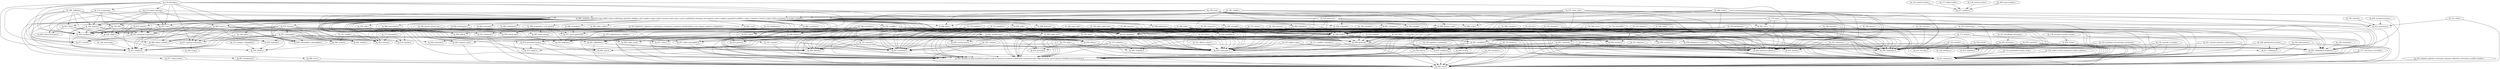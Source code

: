 digraph G { 
"fg_028: rlshell.h" -> "fg_018: rlstdc.h"; 
"fg_030: shmbchar.h,shmbutil.h" -> "fg_004: stdc.h"; 
"fg_031: gmo.h,gettextP.h" -> "fg_025: loadinfo.h"; 
"fg_032: bashhist.h,input.h,bashline.h,glob.h,redir.h,common.h,strmatch.h,findcmd.h,command.h,sig.h,flags.h,execute_cmd.h,getopt.h,hashlib.h,error.h,externs.h" -> "fg_004: stdc.h"; 
"fg_033: xmalloc.h" -> "fg_004: stdc.h"; 
"fg_033: xmalloc.h" -> "fg_001: bashansi.h"; 
"fg_034: strtol.c" -> "fg_022: typemax.h"; 
"fg_034: strtol.c" -> "fg_004: stdc.h"; 
"fg_034: strtol.c" -> "fg_001: bashansi.h"; 
"fg_034: strtol.c" -> "fg_005: chartypes.h"; 
"fg_035: fmtulong.c" -> "fg_002: bashintl.h,gettext.h"; 
"fg_035: fmtulong.c" -> "fg_022: typemax.h"; 
"fg_035: fmtulong.c" -> "fg_004: stdc.h"; 
"fg_035: fmtulong.c" -> "fg_001: bashansi.h"; 
"fg_035: fmtulong.c" -> "fg_005: chartypes.h"; 
"fg_036: general.h" -> "fg_004: stdc.h"; 
"fg_036: general.h" -> "fg_033: xmalloc.h"; 
"fg_036: general.h" -> "fg_003: bashtypes.h"; 
"fg_036: general.h" -> "fg_005: chartypes.h"; 
"fg_037: alias.h,pcomplete.h" -> "fg_032: bashhist.h,input.h,bashline.h,glob.h,redir.h,common.h,strmatch.h,findcmd.h,command.h,sig.h,flags.h,execute_cmd.h,getopt.h,hashlib.h,error.h,externs.h"; 
"fg_037: alias.h,pcomplete.h" -> "fg_004: stdc.h"; 
"fg_039: assoc.h" -> "fg_032: bashhist.h,input.h,bashline.h,glob.h,redir.h,common.h,strmatch.h,findcmd.h,command.h,sig.h,flags.h,execute_cmd.h,getopt.h,hashlib.h,error.h,externs.h"; 
"fg_039: assoc.h" -> "fg_004: stdc.h"; 
"fg_040: array.h" -> "fg_004: stdc.h"; 
"fg_041: variables.h" -> "fg_040: array.h"; 
"fg_041: variables.h" -> "fg_032: bashhist.h,input.h,bashline.h,glob.h,redir.h,common.h,strmatch.h,findcmd.h,command.h,sig.h,flags.h,execute_cmd.h,getopt.h,hashlib.h,error.h,externs.h"; 
"fg_041: variables.h" -> "fg_011: conftypes.h"; 
"fg_041: variables.h" -> "fg_004: stdc.h"; 
"fg_041: variables.h" -> "fg_039: assoc.h"; 
"fg_043: dispose_cmd.h" -> "fg_004: stdc.h"; 
"fg_046: make_cmd.h" -> "fg_004: stdc.h"; 
"fg_047: subst.h" -> "fg_004: stdc.h"; 
"fg_048: shell.h" -> "fg_040: array.h"; 
"fg_048: shell.h" -> "fg_046: make_cmd.h"; 
"fg_048: shell.h" -> "fg_009: quit.h"; 
"fg_048: shell.h" -> "fg_036: general.h"; 
"fg_048: shell.h" -> "fg_043: dispose_cmd.h"; 
"fg_048: shell.h" -> "fg_008: maxpath.h"; 
"fg_048: shell.h" -> "fg_032: bashhist.h,input.h,bashline.h,glob.h,redir.h,common.h,strmatch.h,findcmd.h,command.h,sig.h,flags.h,execute_cmd.h,getopt.h,hashlib.h,error.h,externs.h"; 
"fg_048: shell.h" -> "fg_047: subst.h"; 
"fg_048: shell.h" -> "fg_044: unwind_prot.h"; 
"fg_048: shell.h" -> "fg_041: variables.h"; 
"fg_048: shell.h" -> "fg_045: arrayfunc.h"; 
"fg_048: shell.h" -> "fg_010: syntax.h"; 
"fg_048: shell.h" -> "fg_042: ocache.h"; 
"fg_048: shell.h" -> "fg_038: bashjmp.h,posixjmp.h"; 
"fg_049: builtins.h" -> "fg_032: bashhist.h,input.h,bashline.h,glob.h,redir.h,common.h,strmatch.h,findcmd.h,command.h,sig.h,flags.h,execute_cmd.h,getopt.h,hashlib.h,error.h,externs.h"; 
"fg_049: builtins.h" -> "fg_036: general.h"; 
"fg_049: builtins.h" -> "fg_037: alias.h,pcomplete.h"; 
"fg_050: hashlib.c" -> "fg_032: bashhist.h,input.h,bashline.h,glob.h,redir.h,common.h,strmatch.h,findcmd.h,command.h,sig.h,flags.h,execute_cmd.h,getopt.h,hashlib.h,error.h,externs.h"; 
"fg_050: hashlib.c" -> "fg_048: shell.h"; 
"fg_050: hashlib.c" -> "fg_001: bashansi.h"; 
"fg_051: hashcmd.h" -> "fg_032: bashhist.h,input.h,bashline.h,glob.h,redir.h,common.h,strmatch.h,findcmd.h,command.h,sig.h,flags.h,execute_cmd.h,getopt.h,hashlib.h,error.h,externs.h"; 
"fg_051: hashcmd.h" -> "fg_004: stdc.h"; 
"fg_052: itos.c" -> "fg_048: shell.h"; 
"fg_052: itos.c" -> "fg_001: bashansi.h"; 
"fg_053: posixjmp.h,rlprivate.h" -> "fg_018: rlstdc.h"; 
"fg_053: posixjmp.h,rlprivate.h" -> "fg_017: rlconf.h"; 
"fg_054: rldefs.h" -> "fg_018: rlstdc.h"; 
"fg_054: rldefs.h" -> "fg_017: rlconf.h"; 
"fg_055: rlmbutil.h" -> "fg_018: rlstdc.h"; 
"fg_057: tparam.c,termcap.c" -> "fg_056: ltcap.h"; 
"fg_059: alloca.c" -> "fg_003: bashtypes.h"; 
"fg_060: xfree.c,xmalloc.c" -> "fg_021: xmalloc.h"; 
"fg_061: mkbuiltins.c" -> "fg_006: filecntl.h"; 
"fg_061: mkbuiltins.c" -> "fg_004: stdc.h"; 
"fg_061: mkbuiltins.c" -> "fg_001: bashansi.h"; 
"fg_061: mkbuiltins.c" -> "fg_007: posixstat.h"; 
"fg_066: variables.c,getcwd.c,sig.c,shell.c,trap.c,evalstring.c,general.c,display.c,util.c,nojobs.c,input.c,bind.c,execute_cmd.c,misc.c,error.c,mailcheck.c,funmap.c,nls.c,parens.c,jobs.c,signals.c,posixdir.h,readline.c,undo.c,common.c,search.c,y.tab.c,subst.c,terminal.c,vi_mode.c,complete.c" -> "fg_072: history.c"; 
"fg_066: variables.c,getcwd.c,sig.c,shell.c,trap.c,evalstring.c,general.c,display.c,util.c,nojobs.c,input.c,bind.c,execute_cmd.c,misc.c,error.c,mailcheck.c,funmap.c,nls.c,parens.c,jobs.c,signals.c,posixdir.h,readline.c,undo.c,common.c,search.c,y.tab.c,subst.c,terminal.c,vi_mode.c,complete.c" -> "fg_061: mkbuiltins.c"; 
"fg_066: variables.c,getcwd.c,sig.c,shell.c,trap.c,evalstring.c,general.c,display.c,util.c,nojobs.c,input.c,bind.c,execute_cmd.c,misc.c,error.c,mailcheck.c,funmap.c,nls.c,parens.c,jobs.c,signals.c,posixdir.h,readline.c,undo.c,common.c,search.c,y.tab.c,subst.c,terminal.c,vi_mode.c,complete.c" -> "fg_099: pathcanon.c"; 
"fg_066: variables.c,getcwd.c,sig.c,shell.c,trap.c,evalstring.c,general.c,display.c,util.c,nojobs.c,input.c,bind.c,execute_cmd.c,misc.c,error.c,mailcheck.c,funmap.c,nls.c,parens.c,jobs.c,signals.c,posixdir.h,readline.c,undo.c,common.c,search.c,y.tab.c,subst.c,terminal.c,vi_mode.c,complete.c" -> "fg_077: shtty.h,shtty.c"; 
"fg_066: variables.c,getcwd.c,sig.c,shell.c,trap.c,evalstring.c,general.c,display.c,util.c,nojobs.c,input.c,bind.c,execute_cmd.c,misc.c,error.c,mailcheck.c,funmap.c,nls.c,parens.c,jobs.c,signals.c,posixdir.h,readline.c,undo.c,common.c,search.c,y.tab.c,subst.c,terminal.c,vi_mode.c,complete.c" -> "fg_091: casemod.c"; 
"fg_066: variables.c,getcwd.c,sig.c,shell.c,trap.c,evalstring.c,general.c,display.c,util.c,nojobs.c,input.c,bind.c,execute_cmd.c,misc.c,error.c,mailcheck.c,funmap.c,nls.c,parens.c,jobs.c,signals.c,posixdir.h,readline.c,undo.c,common.c,search.c,y.tab.c,subst.c,terminal.c,vi_mode.c,complete.c" -> "fg_012: memalloc.h"; 
"fg_066: variables.c,getcwd.c,sig.c,shell.c,trap.c,evalstring.c,general.c,display.c,util.c,nojobs.c,input.c,bind.c,execute_cmd.c,misc.c,error.c,mailcheck.c,funmap.c,nls.c,parens.c,jobs.c,signals.c,posixdir.h,readline.c,undo.c,common.c,search.c,y.tab.c,subst.c,terminal.c,vi_mode.c,complete.c" -> "fg_009: quit.h"; 
"fg_066: variables.c,getcwd.c,sig.c,shell.c,trap.c,evalstring.c,general.c,display.c,util.c,nojobs.c,input.c,bind.c,execute_cmd.c,misc.c,error.c,mailcheck.c,funmap.c,nls.c,parens.c,jobs.c,signals.c,posixdir.h,readline.c,undo.c,common.c,search.c,y.tab.c,subst.c,terminal.c,vi_mode.c,complete.c" -> "fg_036: general.h"; 
"fg_066: variables.c,getcwd.c,sig.c,shell.c,trap.c,evalstring.c,general.c,display.c,util.c,nojobs.c,input.c,bind.c,execute_cmd.c,misc.c,error.c,mailcheck.c,funmap.c,nls.c,parens.c,jobs.c,signals.c,posixdir.h,readline.c,undo.c,common.c,search.c,y.tab.c,subst.c,terminal.c,vi_mode.c,complete.c" -> "fg_101: netconn.c"; 
"fg_066: variables.c,getcwd.c,sig.c,shell.c,trap.c,evalstring.c,general.c,display.c,util.c,nojobs.c,input.c,bind.c,execute_cmd.c,misc.c,error.c,mailcheck.c,funmap.c,nls.c,parens.c,jobs.c,signals.c,posixdir.h,readline.c,undo.c,common.c,search.c,y.tab.c,subst.c,terminal.c,vi_mode.c,complete.c" -> "fg_070: rltty.c"; 
"fg_066: variables.c,getcwd.c,sig.c,shell.c,trap.c,evalstring.c,general.c,display.c,util.c,nojobs.c,input.c,bind.c,execute_cmd.c,misc.c,error.c,mailcheck.c,funmap.c,nls.c,parens.c,jobs.c,signals.c,posixdir.h,readline.c,undo.c,common.c,search.c,y.tab.c,subst.c,terminal.c,vi_mode.c,complete.c" -> "fg_033: xmalloc.h"; 
"fg_066: variables.c,getcwd.c,sig.c,shell.c,trap.c,evalstring.c,general.c,display.c,util.c,nojobs.c,input.c,bind.c,execute_cmd.c,misc.c,error.c,mailcheck.c,funmap.c,nls.c,parens.c,jobs.c,signals.c,posixdir.h,readline.c,undo.c,common.c,search.c,y.tab.c,subst.c,terminal.c,vi_mode.c,complete.c" -> "fg_007: posixstat.h"; 
"fg_066: variables.c,getcwd.c,sig.c,shell.c,trap.c,evalstring.c,general.c,display.c,util.c,nojobs.c,input.c,bind.c,execute_cmd.c,misc.c,error.c,mailcheck.c,funmap.c,nls.c,parens.c,jobs.c,signals.c,posixdir.h,readline.c,undo.c,common.c,search.c,y.tab.c,subst.c,terminal.c,vi_mode.c,complete.c" -> "fg_051: hashcmd.h"; 
"fg_066: variables.c,getcwd.c,sig.c,shell.c,trap.c,evalstring.c,general.c,display.c,util.c,nojobs.c,input.c,bind.c,execute_cmd.c,misc.c,error.c,mailcheck.c,funmap.c,nls.c,parens.c,jobs.c,signals.c,posixdir.h,readline.c,undo.c,common.c,search.c,y.tab.c,subst.c,terminal.c,vi_mode.c,complete.c" -> "fg_059: alloca.c"; 
"fg_066: variables.c,getcwd.c,sig.c,shell.c,trap.c,evalstring.c,general.c,display.c,util.c,nojobs.c,input.c,bind.c,execute_cmd.c,misc.c,error.c,mailcheck.c,funmap.c,nls.c,parens.c,jobs.c,signals.c,posixdir.h,readline.c,undo.c,common.c,search.c,y.tab.c,subst.c,terminal.c,vi_mode.c,complete.c" -> "fg_106: shell.c"; 
"fg_066: variables.c,getcwd.c,sig.c,shell.c,trap.c,evalstring.c,general.c,display.c,util.c,nojobs.c,input.c,bind.c,execute_cmd.c,misc.c,error.c,mailcheck.c,funmap.c,nls.c,parens.c,jobs.c,signals.c,posixdir.h,readline.c,undo.c,common.c,search.c,y.tab.c,subst.c,terminal.c,vi_mode.c,complete.c" -> "fg_057: tparam.c,termcap.c"; 
"fg_066: variables.c,getcwd.c,sig.c,shell.c,trap.c,evalstring.c,general.c,display.c,util.c,nojobs.c,input.c,bind.c,execute_cmd.c,misc.c,error.c,mailcheck.c,funmap.c,nls.c,parens.c,jobs.c,signals.c,posixdir.h,readline.c,undo.c,common.c,search.c,y.tab.c,subst.c,terminal.c,vi_mode.c,complete.c" -> "fg_094: dispose_cmd.c"; 
"fg_066: variables.c,getcwd.c,sig.c,shell.c,trap.c,evalstring.c,general.c,display.c,util.c,nojobs.c,input.c,bind.c,execute_cmd.c,misc.c,error.c,mailcheck.c,funmap.c,nls.c,parens.c,jobs.c,signals.c,posixdir.h,readline.c,undo.c,common.c,search.c,y.tab.c,subst.c,terminal.c,vi_mode.c,complete.c" -> "fg_032: bashhist.h,input.h,bashline.h,glob.h,redir.h,common.h,strmatch.h,findcmd.h,command.h,sig.h,flags.h,execute_cmd.h,getopt.h,hashlib.h,error.h,externs.h"; 
"fg_066: variables.c,getcwd.c,sig.c,shell.c,trap.c,evalstring.c,general.c,display.c,util.c,nojobs.c,input.c,bind.c,execute_cmd.c,misc.c,error.c,mailcheck.c,funmap.c,nls.c,parens.c,jobs.c,signals.c,posixdir.h,readline.c,undo.c,common.c,search.c,y.tab.c,subst.c,terminal.c,vi_mode.c,complete.c" -> "fg_092: stringlib.c"; 
"fg_066: variables.c,getcwd.c,sig.c,shell.c,trap.c,evalstring.c,general.c,display.c,util.c,nojobs.c,input.c,bind.c,execute_cmd.c,misc.c,error.c,mailcheck.c,funmap.c,nls.c,parens.c,jobs.c,signals.c,posixdir.h,readline.c,undo.c,common.c,search.c,y.tab.c,subst.c,terminal.c,vi_mode.c,complete.c" -> "fg_021: xmalloc.h"; 
"fg_066: variables.c,getcwd.c,sig.c,shell.c,trap.c,evalstring.c,general.c,display.c,util.c,nojobs.c,input.c,bind.c,execute_cmd.c,misc.c,error.c,mailcheck.c,funmap.c,nls.c,parens.c,jobs.c,signals.c,posixdir.h,readline.c,undo.c,common.c,search.c,y.tab.c,subst.c,terminal.c,vi_mode.c,complete.c" -> "fg_006: filecntl.h"; 
"fg_066: variables.c,getcwd.c,sig.c,shell.c,trap.c,evalstring.c,general.c,display.c,util.c,nojobs.c,input.c,bind.c,execute_cmd.c,misc.c,error.c,mailcheck.c,funmap.c,nls.c,parens.c,jobs.c,signals.c,posixdir.h,readline.c,undo.c,common.c,search.c,y.tab.c,subst.c,terminal.c,vi_mode.c,complete.c" -> "fg_069: posixselect.h"; 
"fg_066: variables.c,getcwd.c,sig.c,shell.c,trap.c,evalstring.c,general.c,display.c,util.c,nojobs.c,input.c,bind.c,execute_cmd.c,misc.c,error.c,mailcheck.c,funmap.c,nls.c,parens.c,jobs.c,signals.c,posixdir.h,readline.c,undo.c,common.c,search.c,y.tab.c,subst.c,terminal.c,vi_mode.c,complete.c" -> "fg_029: posixstat.h"; 
"fg_066: variables.c,getcwd.c,sig.c,shell.c,trap.c,evalstring.c,general.c,display.c,util.c,nojobs.c,input.c,bind.c,execute_cmd.c,misc.c,error.c,mailcheck.c,funmap.c,nls.c,parens.c,jobs.c,signals.c,posixdir.h,readline.c,undo.c,common.c,search.c,y.tab.c,subst.c,terminal.c,vi_mode.c,complete.c" -> "fg_055: rlmbutil.h"; 
"fg_066: variables.c,getcwd.c,sig.c,shell.c,trap.c,evalstring.c,general.c,display.c,util.c,nojobs.c,input.c,bind.c,execute_cmd.c,misc.c,error.c,mailcheck.c,funmap.c,nls.c,parens.c,jobs.c,signals.c,posixdir.h,readline.c,undo.c,common.c,search.c,y.tab.c,subst.c,terminal.c,vi_mode.c,complete.c" -> "fg_097: bashgetopt.h"; 
"fg_066: variables.c,getcwd.c,sig.c,shell.c,trap.c,evalstring.c,general.c,display.c,util.c,nojobs.c,input.c,bind.c,execute_cmd.c,misc.c,error.c,mailcheck.c,funmap.c,nls.c,parens.c,jobs.c,signals.c,posixdir.h,readline.c,undo.c,common.c,search.c,y.tab.c,subst.c,terminal.c,vi_mode.c,complete.c" -> "fg_016: readline.h"; 
"fg_066: variables.c,getcwd.c,sig.c,shell.c,trap.c,evalstring.c,general.c,display.c,util.c,nojobs.c,input.c,bind.c,execute_cmd.c,misc.c,error.c,mailcheck.c,funmap.c,nls.c,parens.c,jobs.c,signals.c,posixdir.h,readline.c,undo.c,common.c,search.c,y.tab.c,subst.c,terminal.c,vi_mode.c,complete.c" -> "fg_048: shell.h"; 
"fg_066: variables.c,getcwd.c,sig.c,shell.c,trap.c,evalstring.c,general.c,display.c,util.c,nojobs.c,input.c,bind.c,execute_cmd.c,misc.c,error.c,mailcheck.c,funmap.c,nls.c,parens.c,jobs.c,signals.c,posixdir.h,readline.c,undo.c,common.c,search.c,y.tab.c,subst.c,terminal.c,vi_mode.c,complete.c" -> "fg_080: test.h"; 
"fg_066: variables.c,getcwd.c,sig.c,shell.c,trap.c,evalstring.c,general.c,display.c,util.c,nojobs.c,input.c,bind.c,execute_cmd.c,misc.c,error.c,mailcheck.c,funmap.c,nls.c,parens.c,jobs.c,signals.c,posixdir.h,readline.c,undo.c,common.c,search.c,y.tab.c,subst.c,terminal.c,vi_mode.c,complete.c" -> "fg_064: termcap.h"; 
"fg_066: variables.c,getcwd.c,sig.c,shell.c,trap.c,evalstring.c,general.c,display.c,util.c,nojobs.c,input.c,bind.c,execute_cmd.c,misc.c,error.c,mailcheck.c,funmap.c,nls.c,parens.c,jobs.c,signals.c,posixdir.h,readline.c,undo.c,common.c,search.c,y.tab.c,subst.c,terminal.c,vi_mode.c,complete.c" -> "fg_102: evalfile.c"; 
"fg_066: variables.c,getcwd.c,sig.c,shell.c,trap.c,evalstring.c,general.c,display.c,util.c,nojobs.c,input.c,bind.c,execute_cmd.c,misc.c,error.c,mailcheck.c,funmap.c,nls.c,parens.c,jobs.c,signals.c,posixdir.h,readline.c,undo.c,common.c,search.c,y.tab.c,subst.c,terminal.c,vi_mode.c,complete.c" -> "fg_075: trap.h"; 
"fg_066: variables.c,getcwd.c,sig.c,shell.c,trap.c,evalstring.c,general.c,display.c,util.c,nojobs.c,input.c,bind.c,execute_cmd.c,misc.c,error.c,mailcheck.c,funmap.c,nls.c,parens.c,jobs.c,signals.c,posixdir.h,readline.c,undo.c,common.c,search.c,y.tab.c,subst.c,terminal.c,vi_mode.c,complete.c" -> "fg_093: pathphys.c"; 
"fg_066: variables.c,getcwd.c,sig.c,shell.c,trap.c,evalstring.c,general.c,display.c,util.c,nojobs.c,input.c,bind.c,execute_cmd.c,misc.c,error.c,mailcheck.c,funmap.c,nls.c,parens.c,jobs.c,signals.c,posixdir.h,readline.c,undo.c,common.c,search.c,y.tab.c,subst.c,terminal.c,vi_mode.c,complete.c" -> "fg_023: parser.h"; 
"fg_066: variables.c,getcwd.c,sig.c,shell.c,trap.c,evalstring.c,general.c,display.c,util.c,nojobs.c,input.c,bind.c,execute_cmd.c,misc.c,error.c,mailcheck.c,funmap.c,nls.c,parens.c,jobs.c,signals.c,posixdir.h,readline.c,undo.c,common.c,search.c,y.tab.c,subst.c,terminal.c,vi_mode.c,complete.c" -> "fg_100: makepath.c"; 
"fg_066: variables.c,getcwd.c,sig.c,shell.c,trap.c,evalstring.c,general.c,display.c,util.c,nojobs.c,input.c,bind.c,execute_cmd.c,misc.c,error.c,mailcheck.c,funmap.c,nls.c,parens.c,jobs.c,signals.c,posixdir.h,readline.c,undo.c,common.c,search.c,y.tab.c,subst.c,terminal.c,vi_mode.c,complete.c" -> "fg_086: mailcheck.h"; 
"fg_066: variables.c,getcwd.c,sig.c,shell.c,trap.c,evalstring.c,general.c,display.c,util.c,nojobs.c,input.c,bind.c,execute_cmd.c,misc.c,error.c,mailcheck.c,funmap.c,nls.c,parens.c,jobs.c,signals.c,posixdir.h,readline.c,undo.c,common.c,search.c,y.tab.c,subst.c,terminal.c,vi_mode.c,complete.c" -> "fg_008: maxpath.h"; 
"fg_066: variables.c,getcwd.c,sig.c,shell.c,trap.c,evalstring.c,general.c,display.c,util.c,nojobs.c,input.c,bind.c,execute_cmd.c,misc.c,error.c,mailcheck.c,funmap.c,nls.c,parens.c,jobs.c,signals.c,posixdir.h,readline.c,undo.c,common.c,search.c,y.tab.c,subst.c,terminal.c,vi_mode.c,complete.c" -> "fg_047: subst.h"; 
"fg_066: variables.c,getcwd.c,sig.c,shell.c,trap.c,evalstring.c,general.c,display.c,util.c,nojobs.c,input.c,bind.c,execute_cmd.c,misc.c,error.c,mailcheck.c,funmap.c,nls.c,parens.c,jobs.c,signals.c,posixdir.h,readline.c,undo.c,common.c,search.c,y.tab.c,subst.c,terminal.c,vi_mode.c,complete.c" -> "fg_030: shmbchar.h,shmbutil.h"; 
"fg_066: variables.c,getcwd.c,sig.c,shell.c,trap.c,evalstring.c,general.c,display.c,util.c,nojobs.c,input.c,bind.c,execute_cmd.c,misc.c,error.c,mailcheck.c,funmap.c,nls.c,parens.c,jobs.c,signals.c,posixdir.h,readline.c,undo.c,common.c,search.c,y.tab.c,subst.c,terminal.c,vi_mode.c,complete.c" -> "fg_083: unwind_prot.c"; 
"fg_066: variables.c,getcwd.c,sig.c,shell.c,trap.c,evalstring.c,general.c,display.c,util.c,nojobs.c,input.c,bind.c,execute_cmd.c,misc.c,error.c,mailcheck.c,funmap.c,nls.c,parens.c,jobs.c,signals.c,posixdir.h,readline.c,undo.c,common.c,search.c,y.tab.c,subst.c,terminal.c,vi_mode.c,complete.c" -> "fg_014: siglist.h"; 
"fg_066: variables.c,getcwd.c,sig.c,shell.c,trap.c,evalstring.c,general.c,display.c,util.c,nojobs.c,input.c,bind.c,execute_cmd.c,misc.c,error.c,mailcheck.c,funmap.c,nls.c,parens.c,jobs.c,signals.c,posixdir.h,readline.c,undo.c,common.c,search.c,y.tab.c,subst.c,terminal.c,vi_mode.c,complete.c" -> "fg_017: rlconf.h"; 
"fg_066: variables.c,getcwd.c,sig.c,shell.c,trap.c,evalstring.c,general.c,display.c,util.c,nojobs.c,input.c,bind.c,execute_cmd.c,misc.c,error.c,mailcheck.c,funmap.c,nls.c,parens.c,jobs.c,signals.c,posixdir.h,readline.c,undo.c,common.c,search.c,y.tab.c,subst.c,terminal.c,vi_mode.c,complete.c" -> "fg_013: posixtime.h"; 
"fg_066: variables.c,getcwd.c,sig.c,shell.c,trap.c,evalstring.c,general.c,display.c,util.c,nojobs.c,input.c,bind.c,execute_cmd.c,misc.c,error.c,mailcheck.c,funmap.c,nls.c,parens.c,jobs.c,signals.c,posixdir.h,readline.c,undo.c,common.c,search.c,y.tab.c,subst.c,terminal.c,vi_mode.c,complete.c" -> "fg_049: builtins.h"; 
"fg_066: variables.c,getcwd.c,sig.c,shell.c,trap.c,evalstring.c,general.c,display.c,util.c,nojobs.c,input.c,bind.c,execute_cmd.c,misc.c,error.c,mailcheck.c,funmap.c,nls.c,parens.c,jobs.c,signals.c,posixdir.h,readline.c,undo.c,common.c,search.c,y.tab.c,subst.c,terminal.c,vi_mode.c,complete.c" -> "fg_082: tilde.c,tilde.h"; 
"fg_066: variables.c,getcwd.c,sig.c,shell.c,trap.c,evalstring.c,general.c,display.c,util.c,nojobs.c,input.c,bind.c,execute_cmd.c,misc.c,error.c,mailcheck.c,funmap.c,nls.c,parens.c,jobs.c,signals.c,posixdir.h,readline.c,undo.c,common.c,search.c,y.tab.c,subst.c,terminal.c,vi_mode.c,complete.c" -> "fg_078: tilde.c"; 
"fg_066: variables.c,getcwd.c,sig.c,shell.c,trap.c,evalstring.c,general.c,display.c,util.c,nojobs.c,input.c,bind.c,execute_cmd.c,misc.c,error.c,mailcheck.c,funmap.c,nls.c,parens.c,jobs.c,signals.c,posixdir.h,readline.c,undo.c,common.c,search.c,y.tab.c,subst.c,terminal.c,vi_mode.c,complete.c" -> "fg_050: hashlib.c"; 
"fg_066: variables.c,getcwd.c,sig.c,shell.c,trap.c,evalstring.c,general.c,display.c,util.c,nojobs.c,input.c,bind.c,execute_cmd.c,misc.c,error.c,mailcheck.c,funmap.c,nls.c,parens.c,jobs.c,signals.c,posixdir.h,readline.c,undo.c,common.c,search.c,y.tab.c,subst.c,terminal.c,vi_mode.c,complete.c" -> "fg_054: rldefs.h"; 
"fg_066: variables.c,getcwd.c,sig.c,shell.c,trap.c,evalstring.c,general.c,display.c,util.c,nojobs.c,input.c,bind.c,execute_cmd.c,misc.c,error.c,mailcheck.c,funmap.c,nls.c,parens.c,jobs.c,signals.c,posixdir.h,readline.c,undo.c,common.c,search.c,y.tab.c,subst.c,terminal.c,vi_mode.c,complete.c" -> "fg_028: rlshell.h"; 
"fg_066: variables.c,getcwd.c,sig.c,shell.c,trap.c,evalstring.c,general.c,display.c,util.c,nojobs.c,input.c,bind.c,execute_cmd.c,misc.c,error.c,mailcheck.c,funmap.c,nls.c,parens.c,jobs.c,signals.c,posixdir.h,readline.c,undo.c,common.c,search.c,y.tab.c,subst.c,terminal.c,vi_mode.c,complete.c" -> "fg_024: posixdir.h"; 
"fg_066: variables.c,getcwd.c,sig.c,shell.c,trap.c,evalstring.c,general.c,display.c,util.c,nojobs.c,input.c,bind.c,execute_cmd.c,misc.c,error.c,mailcheck.c,funmap.c,nls.c,parens.c,jobs.c,signals.c,posixdir.h,readline.c,undo.c,common.c,search.c,y.tab.c,subst.c,terminal.c,vi_mode.c,complete.c" -> "fg_043: dispose_cmd.h"; 
"fg_066: variables.c,getcwd.c,sig.c,shell.c,trap.c,evalstring.c,general.c,display.c,util.c,nojobs.c,input.c,bind.c,execute_cmd.c,misc.c,error.c,mailcheck.c,funmap.c,nls.c,parens.c,jobs.c,signals.c,posixdir.h,readline.c,undo.c,common.c,search.c,y.tab.c,subst.c,terminal.c,vi_mode.c,complete.c" -> "fg_065: tcap.h"; 
"fg_066: variables.c,getcwd.c,sig.c,shell.c,trap.c,evalstring.c,general.c,display.c,util.c,nojobs.c,input.c,bind.c,execute_cmd.c,misc.c,error.c,mailcheck.c,funmap.c,nls.c,parens.c,jobs.c,signals.c,posixdir.h,readline.c,undo.c,common.c,search.c,y.tab.c,subst.c,terminal.c,vi_mode.c,complete.c" -> "fg_052: itos.c"; 
"fg_066: variables.c,getcwd.c,sig.c,shell.c,trap.c,evalstring.c,general.c,display.c,util.c,nojobs.c,input.c,bind.c,execute_cmd.c,misc.c,error.c,mailcheck.c,funmap.c,nls.c,parens.c,jobs.c,signals.c,posixdir.h,readline.c,undo.c,common.c,search.c,y.tab.c,subst.c,terminal.c,vi_mode.c,complete.c" -> "fg_005: chartypes.h"; 
"fg_066: variables.c,getcwd.c,sig.c,shell.c,trap.c,evalstring.c,general.c,display.c,util.c,nojobs.c,input.c,bind.c,execute_cmd.c,misc.c,error.c,mailcheck.c,funmap.c,nls.c,parens.c,jobs.c,signals.c,posixdir.h,readline.c,undo.c,common.c,search.c,y.tab.c,subst.c,terminal.c,vi_mode.c,complete.c" -> "fg_074: posixwait.h,jobs.h"; 
"fg_066: variables.c,getcwd.c,sig.c,shell.c,trap.c,evalstring.c,general.c,display.c,util.c,nojobs.c,input.c,bind.c,execute_cmd.c,misc.c,error.c,mailcheck.c,funmap.c,nls.c,parens.c,jobs.c,signals.c,posixdir.h,readline.c,undo.c,common.c,search.c,y.tab.c,subst.c,terminal.c,vi_mode.c,complete.c" -> "fg_088: localealias.c"; 
"fg_066: variables.c,getcwd.c,sig.c,shell.c,trap.c,evalstring.c,general.c,display.c,util.c,nojobs.c,input.c,bind.c,execute_cmd.c,misc.c,error.c,mailcheck.c,funmap.c,nls.c,parens.c,jobs.c,signals.c,posixdir.h,readline.c,undo.c,common.c,search.c,y.tab.c,subst.c,terminal.c,vi_mode.c,complete.c" -> "fg_041: variables.h"; 
"fg_066: variables.c,getcwd.c,sig.c,shell.c,trap.c,evalstring.c,general.c,display.c,util.c,nojobs.c,input.c,bind.c,execute_cmd.c,misc.c,error.c,mailcheck.c,funmap.c,nls.c,parens.c,jobs.c,signals.c,posixdir.h,readline.c,undo.c,common.c,search.c,y.tab.c,subst.c,terminal.c,vi_mode.c,complete.c" -> "fg_105: isearch.c"; 
"fg_066: variables.c,getcwd.c,sig.c,shell.c,trap.c,evalstring.c,general.c,display.c,util.c,nojobs.c,input.c,bind.c,execute_cmd.c,misc.c,error.c,mailcheck.c,funmap.c,nls.c,parens.c,jobs.c,signals.c,posixdir.h,readline.c,undo.c,common.c,search.c,y.tab.c,subst.c,terminal.c,vi_mode.c,complete.c" -> "fg_037: alias.h,pcomplete.h"; 
"fg_066: variables.c,getcwd.c,sig.c,shell.c,trap.c,evalstring.c,general.c,display.c,util.c,nojobs.c,input.c,bind.c,execute_cmd.c,misc.c,error.c,mailcheck.c,funmap.c,nls.c,parens.c,jobs.c,signals.c,posixdir.h,readline.c,undo.c,common.c,search.c,y.tab.c,subst.c,terminal.c,vi_mode.c,complete.c" -> "fg_090: loadmsgcat.c"; 
"fg_066: variables.c,getcwd.c,sig.c,shell.c,trap.c,evalstring.c,general.c,display.c,util.c,nojobs.c,input.c,bind.c,execute_cmd.c,misc.c,error.c,mailcheck.c,funmap.c,nls.c,parens.c,jobs.c,signals.c,posixdir.h,readline.c,undo.c,common.c,search.c,y.tab.c,subst.c,terminal.c,vi_mode.c,complete.c" -> "fg_022: typemax.h"; 
"fg_066: variables.c,getcwd.c,sig.c,shell.c,trap.c,evalstring.c,general.c,display.c,util.c,nojobs.c,input.c,bind.c,execute_cmd.c,misc.c,error.c,mailcheck.c,funmap.c,nls.c,parens.c,jobs.c,signals.c,posixdir.h,readline.c,undo.c,common.c,search.c,y.tab.c,subst.c,terminal.c,vi_mode.c,complete.c" -> "fg_001: bashansi.h"; 
"fg_066: variables.c,getcwd.c,sig.c,shell.c,trap.c,evalstring.c,general.c,display.c,util.c,nojobs.c,input.c,bind.c,execute_cmd.c,misc.c,error.c,mailcheck.c,funmap.c,nls.c,parens.c,jobs.c,signals.c,posixdir.h,readline.c,undo.c,common.c,search.c,y.tab.c,subst.c,terminal.c,vi_mode.c,complete.c" -> "fg_003: bashtypes.h"; 
"fg_066: variables.c,getcwd.c,sig.c,shell.c,trap.c,evalstring.c,general.c,display.c,util.c,nojobs.c,input.c,bind.c,execute_cmd.c,misc.c,error.c,mailcheck.c,funmap.c,nls.c,parens.c,jobs.c,signals.c,posixdir.h,readline.c,undo.c,common.c,search.c,y.tab.c,subst.c,terminal.c,vi_mode.c,complete.c" -> "fg_085: make_cmd.c"; 
"fg_066: variables.c,getcwd.c,sig.c,shell.c,trap.c,evalstring.c,general.c,display.c,util.c,nojobs.c,input.c,bind.c,execute_cmd.c,misc.c,error.c,mailcheck.c,funmap.c,nls.c,parens.c,jobs.c,signals.c,posixdir.h,readline.c,undo.c,common.c,search.c,y.tab.c,subst.c,terminal.c,vi_mode.c,complete.c" -> "fg_104: kill.c"; 
"fg_066: variables.c,getcwd.c,sig.c,shell.c,trap.c,evalstring.c,general.c,display.c,util.c,nojobs.c,input.c,bind.c,execute_cmd.c,misc.c,error.c,mailcheck.c,funmap.c,nls.c,parens.c,jobs.c,signals.c,posixdir.h,readline.c,undo.c,common.c,search.c,y.tab.c,subst.c,terminal.c,vi_mode.c,complete.c" -> "fg_081: stringvec.c"; 
"fg_066: variables.c,getcwd.c,sig.c,shell.c,trap.c,evalstring.c,general.c,display.c,util.c,nojobs.c,input.c,bind.c,execute_cmd.c,misc.c,error.c,mailcheck.c,funmap.c,nls.c,parens.c,jobs.c,signals.c,posixdir.h,readline.c,undo.c,common.c,search.c,y.tab.c,subst.c,terminal.c,vi_mode.c,complete.c" -> "fg_063: rltty.h,rlwinsize.h"; 
"fg_066: variables.c,getcwd.c,sig.c,shell.c,trap.c,evalstring.c,general.c,display.c,util.c,nojobs.c,input.c,bind.c,execute_cmd.c,misc.c,error.c,mailcheck.c,funmap.c,nls.c,parens.c,jobs.c,signals.c,posixdir.h,readline.c,undo.c,common.c,search.c,y.tab.c,subst.c,terminal.c,vi_mode.c,complete.c" -> "fg_046: make_cmd.h"; 
"fg_066: variables.c,getcwd.c,sig.c,shell.c,trap.c,evalstring.c,general.c,display.c,util.c,nojobs.c,input.c,bind.c,execute_cmd.c,misc.c,error.c,mailcheck.c,funmap.c,nls.c,parens.c,jobs.c,signals.c,posixdir.h,readline.c,undo.c,common.c,search.c,y.tab.c,subst.c,terminal.c,vi_mode.c,complete.c" -> "fg_098: findcmd.c"; 
"fg_066: variables.c,getcwd.c,sig.c,shell.c,trap.c,evalstring.c,general.c,display.c,util.c,nojobs.c,input.c,bind.c,execute_cmd.c,misc.c,error.c,mailcheck.c,funmap.c,nls.c,parens.c,jobs.c,signals.c,posixdir.h,readline.c,undo.c,common.c,search.c,y.tab.c,subst.c,terminal.c,vi_mode.c,complete.c" -> "fg_073: mbutil.c"; 
"fg_066: variables.c,getcwd.c,sig.c,shell.c,trap.c,evalstring.c,general.c,display.c,util.c,nojobs.c,input.c,bind.c,execute_cmd.c,misc.c,error.c,mailcheck.c,funmap.c,nls.c,parens.c,jobs.c,signals.c,posixdir.h,readline.c,undo.c,common.c,search.c,y.tab.c,subst.c,terminal.c,vi_mode.c,complete.c" -> "fg_095: man2html.c"; 
"fg_066: variables.c,getcwd.c,sig.c,shell.c,trap.c,evalstring.c,general.c,display.c,util.c,nojobs.c,input.c,bind.c,execute_cmd.c,misc.c,error.c,mailcheck.c,funmap.c,nls.c,parens.c,jobs.c,signals.c,posixdir.h,readline.c,undo.c,common.c,search.c,y.tab.c,subst.c,terminal.c,vi_mode.c,complete.c" -> "fg_096: flags.c"; 
"fg_066: variables.c,getcwd.c,sig.c,shell.c,trap.c,evalstring.c,general.c,display.c,util.c,nojobs.c,input.c,bind.c,execute_cmd.c,misc.c,error.c,mailcheck.c,funmap.c,nls.c,parens.c,jobs.c,signals.c,posixdir.h,readline.c,undo.c,common.c,search.c,y.tab.c,subst.c,terminal.c,vi_mode.c,complete.c" -> "fg_068: macro.c"; 
"fg_066: variables.c,getcwd.c,sig.c,shell.c,trap.c,evalstring.c,general.c,display.c,util.c,nojobs.c,input.c,bind.c,execute_cmd.c,misc.c,error.c,mailcheck.c,funmap.c,nls.c,parens.c,jobs.c,signals.c,posixdir.h,readline.c,undo.c,common.c,search.c,y.tab.c,subst.c,terminal.c,vi_mode.c,complete.c" -> "fg_053: posixjmp.h,rlprivate.h"; 
"fg_066: variables.c,getcwd.c,sig.c,shell.c,trap.c,evalstring.c,general.c,display.c,util.c,nojobs.c,input.c,bind.c,execute_cmd.c,misc.c,error.c,mailcheck.c,funmap.c,nls.c,parens.c,jobs.c,signals.c,posixdir.h,readline.c,undo.c,common.c,search.c,y.tab.c,subst.c,terminal.c,vi_mode.c,complete.c" -> "fg_089: dcigettext.c,eval_plural.h"; 
"fg_066: variables.c,getcwd.c,sig.c,shell.c,trap.c,evalstring.c,general.c,display.c,util.c,nojobs.c,input.c,bind.c,execute_cmd.c,misc.c,error.c,mailcheck.c,funmap.c,nls.c,parens.c,jobs.c,signals.c,posixdir.h,readline.c,undo.c,common.c,search.c,y.tab.c,subst.c,terminal.c,vi_mode.c,complete.c" -> "fg_103: winsize.c"; 
"fg_066: variables.c,getcwd.c,sig.c,shell.c,trap.c,evalstring.c,general.c,display.c,util.c,nojobs.c,input.c,bind.c,execute_cmd.c,misc.c,error.c,mailcheck.c,funmap.c,nls.c,parens.c,jobs.c,signals.c,posixdir.h,readline.c,undo.c,common.c,search.c,y.tab.c,subst.c,terminal.c,vi_mode.c,complete.c" -> "fg_084: y.tab.h"; 
"fg_066: variables.c,getcwd.c,sig.c,shell.c,trap.c,evalstring.c,general.c,display.c,util.c,nojobs.c,input.c,bind.c,execute_cmd.c,misc.c,error.c,mailcheck.c,funmap.c,nls.c,parens.c,jobs.c,signals.c,posixdir.h,readline.c,undo.c,common.c,search.c,y.tab.c,subst.c,terminal.c,vi_mode.c,complete.c" -> "fg_079: oslib.c"; 
"fg_066: variables.c,getcwd.c,sig.c,shell.c,trap.c,evalstring.c,general.c,display.c,util.c,nojobs.c,input.c,bind.c,execute_cmd.c,misc.c,error.c,mailcheck.c,funmap.c,nls.c,parens.c,jobs.c,signals.c,posixdir.h,readline.c,undo.c,common.c,search.c,y.tab.c,subst.c,terminal.c,vi_mode.c,complete.c" -> "fg_060: xfree.c,xmalloc.c"; 
"fg_066: variables.c,getcwd.c,sig.c,shell.c,trap.c,evalstring.c,general.c,display.c,util.c,nojobs.c,input.c,bind.c,execute_cmd.c,misc.c,error.c,mailcheck.c,funmap.c,nls.c,parens.c,jobs.c,signals.c,posixdir.h,readline.c,undo.c,common.c,search.c,y.tab.c,subst.c,terminal.c,vi_mode.c,complete.c" -> "fg_044: unwind_prot.h"; 
"fg_066: variables.c,getcwd.c,sig.c,shell.c,trap.c,evalstring.c,general.c,display.c,util.c,nojobs.c,input.c,bind.c,execute_cmd.c,misc.c,error.c,mailcheck.c,funmap.c,nls.c,parens.c,jobs.c,signals.c,posixdir.h,readline.c,undo.c,common.c,search.c,y.tab.c,subst.c,terminal.c,vi_mode.c,complete.c" -> "fg_067: text.c"; 
"fg_066: variables.c,getcwd.c,sig.c,shell.c,trap.c,evalstring.c,general.c,display.c,util.c,nojobs.c,input.c,bind.c,execute_cmd.c,misc.c,error.c,mailcheck.c,funmap.c,nls.c,parens.c,jobs.c,signals.c,posixdir.h,readline.c,undo.c,common.c,search.c,y.tab.c,subst.c,terminal.c,vi_mode.c,complete.c" -> "fg_062: xmalloc.c"; 
"fg_066: variables.c,getcwd.c,sig.c,shell.c,trap.c,evalstring.c,general.c,display.c,util.c,nojobs.c,input.c,bind.c,execute_cmd.c,misc.c,error.c,mailcheck.c,funmap.c,nls.c,parens.c,jobs.c,signals.c,posixdir.h,readline.c,undo.c,common.c,search.c,y.tab.c,subst.c,terminal.c,vi_mode.c,complete.c" -> "fg_020: history.h"; 
"fg_066: variables.c,getcwd.c,sig.c,shell.c,trap.c,evalstring.c,general.c,display.c,util.c,nojobs.c,input.c,bind.c,execute_cmd.c,misc.c,error.c,mailcheck.c,funmap.c,nls.c,parens.c,jobs.c,signals.c,posixdir.h,readline.c,undo.c,common.c,search.c,y.tab.c,subst.c,terminal.c,vi_mode.c,complete.c" -> "fg_076: tilde.h"; 
"fg_066: variables.c,getcwd.c,sig.c,shell.c,trap.c,evalstring.c,general.c,display.c,util.c,nojobs.c,input.c,bind.c,execute_cmd.c,misc.c,error.c,mailcheck.c,funmap.c,nls.c,parens.c,jobs.c,signals.c,posixdir.h,readline.c,undo.c,common.c,search.c,y.tab.c,subst.c,terminal.c,vi_mode.c,complete.c" -> "fg_002: bashintl.h,gettext.h"; 
"fg_066: variables.c,getcwd.c,sig.c,shell.c,trap.c,evalstring.c,general.c,display.c,util.c,nojobs.c,input.c,bind.c,execute_cmd.c,misc.c,error.c,mailcheck.c,funmap.c,nls.c,parens.c,jobs.c,signals.c,posixdir.h,readline.c,undo.c,common.c,search.c,y.tab.c,subst.c,terminal.c,vi_mode.c,complete.c" -> "fg_058: relocatable.c,relocatable.h"; 
"fg_066: variables.c,getcwd.c,sig.c,shell.c,trap.c,evalstring.c,general.c,display.c,util.c,nojobs.c,input.c,bind.c,execute_cmd.c,misc.c,error.c,mailcheck.c,funmap.c,nls.c,parens.c,jobs.c,signals.c,posixdir.h,readline.c,undo.c,common.c,search.c,y.tab.c,subst.c,terminal.c,vi_mode.c,complete.c" -> "fg_015: pathexp.h"; 
"fg_067: text.c" -> "fg_054: rldefs.h"; 
"fg_067: text.c" -> "fg_020: history.h"; 
"fg_067: text.c" -> "fg_021: xmalloc.h"; 
"fg_067: text.c" -> "fg_028: rlshell.h"; 
"fg_067: text.c" -> "fg_053: posixjmp.h,rlprivate.h"; 
"fg_067: text.c" -> "fg_055: rlmbutil.h"; 
"fg_067: text.c" -> "fg_016: readline.h"; 
"fg_068: macro.c" -> "fg_061: mkbuiltins.c"; 
"fg_068: macro.c" -> "fg_060: xfree.c,xmalloc.c"; 
"fg_068: macro.c" -> "fg_054: rldefs.h"; 
"fg_068: macro.c" -> "fg_020: history.h"; 
"fg_068: macro.c" -> "fg_062: xmalloc.c"; 
"fg_068: macro.c" -> "fg_021: xmalloc.h"; 
"fg_068: macro.c" -> "fg_053: posixjmp.h,rlprivate.h"; 
"fg_068: macro.c" -> "fg_033: xmalloc.h"; 
"fg_068: macro.c" -> "fg_059: alloca.c"; 
"fg_068: macro.c" -> "fg_058: relocatable.c,relocatable.h"; 
"fg_068: macro.c" -> "fg_016: readline.h"; 
"fg_068: macro.c" -> "fg_057: tparam.c,termcap.c"; 
"fg_070: rltty.c" -> "fg_063: rltty.h,rlwinsize.h"; 
"fg_070: rltty.c" -> "fg_054: rldefs.h"; 
"fg_070: rltty.c" -> "fg_053: posixjmp.h,rlprivate.h"; 
"fg_070: rltty.c" -> "fg_016: readline.h"; 
"fg_071: histexpand.c" -> "fg_061: mkbuiltins.c"; 
"fg_071: histexpand.c" -> "fg_060: xfree.c,xmalloc.c"; 
"fg_071: histexpand.c" -> "fg_020: history.h"; 
"fg_071: histexpand.c" -> "fg_062: xmalloc.c"; 
"fg_071: histexpand.c" -> "fg_021: xmalloc.h"; 
"fg_071: histexpand.c" -> "fg_028: rlshell.h"; 
"fg_071: histexpand.c" -> "fg_055: rlmbutil.h"; 
"fg_071: histexpand.c" -> "fg_033: xmalloc.h"; 
"fg_071: histexpand.c" -> "fg_059: alloca.c"; 
"fg_071: histexpand.c" -> "fg_058: relocatable.c,relocatable.h"; 
"fg_071: histexpand.c" -> "fg_019: histlib.h"; 
"fg_071: histexpand.c" -> "fg_057: tparam.c,termcap.c"; 
"fg_072: history.c" -> "fg_061: mkbuiltins.c"; 
"fg_072: history.c" -> "fg_060: xfree.c,xmalloc.c"; 
"fg_072: history.c" -> "fg_020: history.h"; 
"fg_072: history.c" -> "fg_062: xmalloc.c"; 
"fg_072: history.c" -> "fg_021: xmalloc.h"; 
"fg_072: history.c" -> "fg_071: histexpand.c"; 
"fg_072: history.c" -> "fg_033: xmalloc.h"; 
"fg_072: history.c" -> "fg_059: alloca.c"; 
"fg_072: history.c" -> "fg_019: histlib.h"; 
"fg_072: history.c" -> "fg_058: relocatable.c,relocatable.h"; 
"fg_072: history.c" -> "fg_057: tparam.c,termcap.c"; 
"fg_073: mbutil.c" -> "fg_054: rldefs.h"; 
"fg_073: mbutil.c" -> "fg_021: xmalloc.h"; 
"fg_073: mbutil.c" -> "fg_053: posixjmp.h,rlprivate.h"; 
"fg_073: mbutil.c" -> "fg_055: rlmbutil.h"; 
"fg_073: mbutil.c" -> "fg_016: readline.h"; 
"fg_074: posixwait.h,jobs.h" -> "fg_009: quit.h"; 
"fg_074: posixwait.h,jobs.h" -> "fg_014: siglist.h"; 
"fg_074: posixwait.h,jobs.h" -> "fg_004: stdc.h"; 
"fg_075: trap.h" -> "fg_004: stdc.h"; 
"fg_075: trap.h" -> "fg_003: bashtypes.h"; 
"fg_077: shtty.h,shtty.c" -> "fg_004: stdc.h"; 
"fg_078: tilde.c" -> "fg_076: tilde.h"; 
"fg_079: oslib.c" -> "fg_048: shell.h"; 
"fg_079: oslib.c" -> "fg_032: bashhist.h,input.h,bashline.h,glob.h,redir.h,common.h,strmatch.h,findcmd.h,command.h,sig.h,flags.h,execute_cmd.h,getopt.h,hashlib.h,error.h,externs.h"; 
"fg_079: oslib.c" -> "fg_006: filecntl.h"; 
"fg_079: oslib.c" -> "fg_001: bashansi.h"; 
"fg_079: oslib.c" -> "fg_007: posixstat.h"; 
"fg_079: oslib.c" -> "fg_003: bashtypes.h"; 
"fg_079: oslib.c" -> "fg_005: chartypes.h"; 
"fg_080: test.h" -> "fg_004: stdc.h"; 
"fg_081: stringvec.c" -> "fg_048: shell.h"; 
"fg_081: stringvec.c" -> "fg_032: bashhist.h,input.h,bashline.h,glob.h,redir.h,common.h,strmatch.h,findcmd.h,command.h,sig.h,flags.h,execute_cmd.h,getopt.h,hashlib.h,error.h,externs.h"; 
"fg_081: stringvec.c" -> "fg_001: bashansi.h"; 
"fg_081: stringvec.c" -> "fg_003: bashtypes.h"; 
"fg_081: stringvec.c" -> "fg_005: chartypes.h"; 
"fg_083: unwind_prot.c" -> "fg_032: bashhist.h,input.h,bashline.h,glob.h,redir.h,common.h,strmatch.h,findcmd.h,command.h,sig.h,flags.h,execute_cmd.h,getopt.h,hashlib.h,error.h,externs.h"; 
"fg_083: unwind_prot.c" -> "fg_044: unwind_prot.h"; 
"fg_083: unwind_prot.c" -> "fg_009: quit.h"; 
"fg_083: unwind_prot.c" -> "fg_036: general.h"; 
"fg_083: unwind_prot.c" -> "fg_001: bashansi.h"; 
"fg_083: unwind_prot.c" -> "fg_003: bashtypes.h"; 
"fg_085: make_cmd.c" -> "fg_046: make_cmd.h"; 
"fg_085: make_cmd.c" -> "fg_036: general.h"; 
"fg_085: make_cmd.c" -> "fg_023: parser.h"; 
"fg_085: make_cmd.c" -> "fg_043: dispose_cmd.h"; 
"fg_085: make_cmd.c" -> "fg_032: bashhist.h,input.h,bashline.h,glob.h,redir.h,common.h,strmatch.h,findcmd.h,command.h,sig.h,flags.h,execute_cmd.h,getopt.h,hashlib.h,error.h,externs.h"; 
"fg_085: make_cmd.c" -> "fg_074: posixwait.h,jobs.h"; 
"fg_085: make_cmd.c" -> "fg_047: subst.h"; 
"fg_085: make_cmd.c" -> "fg_030: shmbchar.h,shmbutil.h"; 
"fg_085: make_cmd.c" -> "fg_041: variables.h"; 
"fg_085: make_cmd.c" -> "fg_006: filecntl.h"; 
"fg_085: make_cmd.c" -> "fg_002: bashintl.h,gettext.h"; 
"fg_085: make_cmd.c" -> "fg_001: bashansi.h"; 
"fg_085: make_cmd.c" -> "fg_010: syntax.h"; 
"fg_085: make_cmd.c" -> "fg_003: bashtypes.h"; 
"fg_085: make_cmd.c" -> "fg_042: ocache.h"; 
"fg_088: localealias.c" -> "fg_031: gmo.h,gettextP.h"; 
"fg_089: dcigettext.c,eval_plural.h" -> "fg_025: loadinfo.h"; 
"fg_089: dcigettext.c,eval_plural.h" -> "fg_031: gmo.h,gettextP.h"; 
"fg_089: dcigettext.c,eval_plural.h" -> "fg_026: plural_exp.h"; 
"fg_089: dcigettext.c,eval_plural.h" -> "fg_087: hash_string.h"; 
"fg_090: loadmsgcat.c" -> "fg_025: loadinfo.h"; 
"fg_090: loadmsgcat.c" -> "fg_031: gmo.h,gettextP.h"; 
"fg_090: loadmsgcat.c" -> "fg_026: plural_exp.h"; 
"fg_090: loadmsgcat.c" -> "fg_087: hash_string.h"; 
"fg_091: casemod.c" -> "fg_032: bashhist.h,input.h,bashline.h,glob.h,redir.h,common.h,strmatch.h,findcmd.h,command.h,sig.h,flags.h,execute_cmd.h,getopt.h,hashlib.h,error.h,externs.h"; 
"fg_091: casemod.c" -> "fg_030: shmbchar.h,shmbutil.h"; 
"fg_091: casemod.c" -> "fg_002: bashintl.h,gettext.h"; 
"fg_091: casemod.c" -> "fg_004: stdc.h"; 
"fg_091: casemod.c" -> "fg_001: bashansi.h"; 
"fg_091: casemod.c" -> "fg_033: xmalloc.h"; 
"fg_091: casemod.c" -> "fg_003: bashtypes.h"; 
"fg_091: casemod.c" -> "fg_005: chartypes.h"; 
"fg_092: stringlib.c" -> "fg_032: bashhist.h,input.h,bashline.h,glob.h,redir.h,common.h,strmatch.h,findcmd.h,command.h,sig.h,flags.h,execute_cmd.h,getopt.h,hashlib.h,error.h,externs.h"; 
"fg_092: stringlib.c" -> "fg_048: shell.h"; 
"fg_092: stringlib.c" -> "fg_036: general.h"; 
"fg_092: stringlib.c" -> "fg_001: bashansi.h"; 
"fg_092: stringlib.c" -> "fg_003: bashtypes.h"; 
"fg_092: stringlib.c" -> "fg_005: chartypes.h"; 
"fg_092: stringlib.c" -> "fg_015: pathexp.h"; 
"fg_093: pathphys.c" -> "fg_048: shell.h"; 
"fg_093: pathphys.c" -> "fg_006: filecntl.h"; 
"fg_093: pathphys.c" -> "fg_001: bashansi.h"; 
"fg_093: pathphys.c" -> "fg_007: posixstat.h"; 
"fg_093: pathphys.c" -> "fg_003: bashtypes.h"; 
"fg_093: pathphys.c" -> "fg_005: chartypes.h"; 
"fg_094: dispose_cmd.c" -> "fg_048: shell.h"; 
"fg_094: dispose_cmd.c" -> "fg_032: bashhist.h,input.h,bashline.h,glob.h,redir.h,common.h,strmatch.h,findcmd.h,command.h,sig.h,flags.h,execute_cmd.h,getopt.h,hashlib.h,error.h,externs.h"; 
"fg_094: dispose_cmd.c" -> "fg_001: bashansi.h"; 
"fg_094: dispose_cmd.c" -> "fg_003: bashtypes.h"; 
"fg_094: dispose_cmd.c" -> "fg_042: ocache.h"; 
"fg_096: flags.c" -> "fg_048: shell.h"; 
"fg_096: flags.c" -> "fg_032: bashhist.h,input.h,bashline.h,glob.h,redir.h,common.h,strmatch.h,findcmd.h,command.h,sig.h,flags.h,execute_cmd.h,getopt.h,hashlib.h,error.h,externs.h"; 
"fg_097: bashgetopt.h" -> "fg_004: stdc.h"; 
"fg_098: findcmd.c" -> "fg_032: bashhist.h,input.h,bashline.h,glob.h,redir.h,common.h,strmatch.h,findcmd.h,command.h,sig.h,flags.h,execute_cmd.h,getopt.h,hashlib.h,error.h,externs.h"; 
"fg_098: findcmd.c" -> "fg_048: shell.h"; 
"fg_098: findcmd.c" -> "fg_012: memalloc.h"; 
"fg_098: findcmd.c" -> "fg_006: filecntl.h"; 
"fg_098: findcmd.c" -> "fg_001: bashansi.h"; 
"fg_098: findcmd.c" -> "fg_007: posixstat.h"; 
"fg_098: findcmd.c" -> "fg_051: hashcmd.h"; 
"fg_098: findcmd.c" -> "fg_003: bashtypes.h"; 
"fg_098: findcmd.c" -> "fg_015: pathexp.h"; 
"fg_098: findcmd.c" -> "fg_005: chartypes.h"; 
"fg_099: pathcanon.c" -> "fg_048: shell.h"; 
"fg_099: pathcanon.c" -> "fg_006: filecntl.h"; 
"fg_099: pathcanon.c" -> "fg_001: bashansi.h"; 
"fg_099: pathcanon.c" -> "fg_007: posixstat.h"; 
"fg_099: pathcanon.c" -> "fg_003: bashtypes.h"; 
"fg_099: pathcanon.c" -> "fg_005: chartypes.h"; 
"fg_100: makepath.c" -> "fg_048: shell.h"; 
"fg_100: makepath.c" -> "fg_076: tilde.h"; 
"fg_100: makepath.c" -> "fg_001: bashansi.h"; 
"fg_101: netconn.c" -> "fg_006: filecntl.h"; 
"fg_101: netconn.c" -> "fg_007: posixstat.h"; 
"fg_101: netconn.c" -> "fg_003: bashtypes.h"; 
"fg_102: evalfile.c" -> "fg_048: shell.h"; 
"fg_102: evalfile.c" -> "fg_032: bashhist.h,input.h,bashline.h,glob.h,redir.h,common.h,strmatch.h,findcmd.h,command.h,sig.h,flags.h,execute_cmd.h,getopt.h,hashlib.h,error.h,externs.h"; 
"fg_102: evalfile.c" -> "fg_074: posixwait.h,jobs.h"; 
"fg_102: evalfile.c" -> "fg_075: trap.h"; 
"fg_102: evalfile.c" -> "fg_006: filecntl.h"; 
"fg_102: evalfile.c" -> "fg_022: typemax.h"; 
"fg_102: evalfile.c" -> "fg_002: bashintl.h,gettext.h"; 
"fg_102: evalfile.c" -> "fg_001: bashansi.h"; 
"fg_102: evalfile.c" -> "fg_007: posixstat.h"; 
"fg_102: evalfile.c" -> "fg_003: bashtypes.h"; 
"fg_102: evalfile.c" -> "fg_049: builtins.h"; 
"fg_103: winsize.c" -> "fg_004: stdc.h"; 
"fg_103: winsize.c" -> "fg_003: bashtypes.h"; 
"fg_104: kill.c" -> "fg_021: xmalloc.h"; 
"fg_104: kill.c" -> "fg_020: history.h"; 
"fg_104: kill.c" -> "fg_054: rldefs.h"; 
"fg_104: kill.c" -> "fg_053: posixjmp.h,rlprivate.h"; 
"fg_104: kill.c" -> "fg_016: readline.h"; 
"fg_105: isearch.c" -> "fg_021: xmalloc.h"; 
"fg_105: isearch.c" -> "fg_054: rldefs.h"; 
"fg_105: isearch.c" -> "fg_020: history.h"; 
"fg_105: isearch.c" -> "fg_053: posixjmp.h,rlprivate.h"; 
"fg_105: isearch.c" -> "fg_055: rlmbutil.h"; 
"fg_105: isearch.c" -> "fg_016: readline.h"; 
"fg_106: shell.c" -> "fg_021: xmalloc.h"; 
"fg_106: shell.c" -> "fg_018: rlstdc.h"; 
"fg_106: shell.c" -> "fg_028: rlshell.h"; 
"fg_107: siglist.c,sigs.c" -> "fg_014: siglist.h"; 
"fg_107: siglist.c,sigs.c" -> "fg_002: bashintl.h,gettext.h"; 
"fg_107: siglist.c,sigs.c" -> "fg_033: xmalloc.h"; 
"fg_107: siglist.c,sigs.c" -> "fg_003: bashtypes.h"; 
"fg_108: patchlevel.h,version.c" -> "fg_011: conftypes.h"; 
"fg_108: patchlevel.h,version.c" -> "fg_004: stdc.h"; 
"fg_108: patchlevel.h,version.c" -> "fg_002: bashintl.h,gettext.h"; 
"fg_109: systimes.h,times.c" -> "fg_004: stdc.h"; 
"fg_109: systimes.h,times.c" -> "fg_013: posixtime.h"; 
"fg_110: posixselect.h,input_avail.c" -> "fg_001: bashansi.h"; 
"fg_111: xmalloc.c,shmalloc.h" -> "fg_032: bashhist.h,input.h,bashline.h,glob.h,redir.h,common.h,strmatch.h,findcmd.h,command.h,sig.h,flags.h,execute_cmd.h,getopt.h,hashlib.h,error.h,externs.h"; 
"fg_111: xmalloc.c,shmalloc.h" -> "fg_002: bashintl.h,gettext.h"; 
"fg_111: xmalloc.c,shmalloc.h" -> "fg_003: bashtypes.h"; 
"fg_112: emacs_keymap.c" -> "fg_104: kill.c"; 
"fg_112: emacs_keymap.c" -> "fg_067: text.c"; 
"fg_112: emacs_keymap.c" -> "fg_105: isearch.c"; 
"fg_112: emacs_keymap.c" -> "fg_066: variables.c,getcwd.c,sig.c,shell.c,trap.c,evalstring.c,general.c,display.c,util.c,nojobs.c,input.c,bind.c,execute_cmd.c,misc.c,error.c,mailcheck.c,funmap.c,nls.c,parens.c,jobs.c,signals.c,posixdir.h,readline.c,undo.c,common.c,search.c,y.tab.c,subst.c,terminal.c,vi_mode.c,complete.c"; 
"fg_112: emacs_keymap.c" -> "fg_068: macro.c"; 
"fg_112: emacs_keymap.c" -> "fg_016: readline.h"; 
"fg_113: vi_keymap.c" -> "fg_104: kill.c"; 
"fg_113: vi_keymap.c" -> "fg_067: text.c"; 
"fg_113: vi_keymap.c" -> "fg_105: isearch.c"; 
"fg_113: vi_keymap.c" -> "fg_066: variables.c,getcwd.c,sig.c,shell.c,trap.c,evalstring.c,general.c,display.c,util.c,nojobs.c,input.c,bind.c,execute_cmd.c,misc.c,error.c,mailcheck.c,funmap.c,nls.c,parens.c,jobs.c,signals.c,posixdir.h,readline.c,undo.c,common.c,search.c,y.tab.c,subst.c,terminal.c,vi_mode.c,complete.c"; 
"fg_113: vi_keymap.c" -> "fg_016: readline.h"; 
"fg_114: keymaps.c" -> "fg_061: mkbuiltins.c"; 
"fg_114: keymaps.c" -> "fg_113: vi_keymap.c"; 
"fg_114: keymaps.c" -> "fg_033: xmalloc.h"; 
"fg_114: keymaps.c" -> "fg_059: alloca.c"; 
"fg_114: keymaps.c" -> "fg_057: tparam.c,termcap.c"; 
"fg_114: keymaps.c" -> "fg_112: emacs_keymap.c"; 
"fg_114: keymaps.c" -> "fg_060: xfree.c,xmalloc.c"; 
"fg_114: keymaps.c" -> "fg_062: xmalloc.c"; 
"fg_114: keymaps.c" -> "fg_067: text.c"; 
"fg_114: keymaps.c" -> "fg_021: xmalloc.h"; 
"fg_114: keymaps.c" -> "fg_017: rlconf.h"; 
"fg_114: keymaps.c" -> "fg_058: relocatable.c,relocatable.h"; 
"fg_114: keymaps.c" -> "fg_016: readline.h"; 
"fg_115: compat.c,rltypedefs.h" -> "fg_018: rlstdc.h"; 
"fg_116: watch.h,watch.c" -> "fg_027: imalloc.h"; 
"fg_117: table.h,table.c" -> "fg_027: imalloc.h"; 
"fg_118: mstats.h,stats.c" -> "fg_027: imalloc.h"; 
"fg_120: glob.c,glob_loop.c" -> "fg_032: bashhist.h,input.h,bashline.h,glob.h,redir.h,common.h,strmatch.h,findcmd.h,command.h,sig.h,flags.h,execute_cmd.h,getopt.h,hashlib.h,error.h,externs.h"; 
"fg_120: glob.c,glob_loop.c" -> "fg_048: shell.h"; 
"fg_120: glob.c,glob_loop.c" -> "fg_012: memalloc.h"; 
"fg_120: glob.c,glob_loop.c" -> "fg_030: shmbchar.h,shmbutil.h"; 
"fg_120: glob.c,glob_loop.c" -> "fg_024: posixdir.h"; 
"fg_120: glob.c,glob_loop.c" -> "fg_006: filecntl.h"; 
"fg_120: glob.c,glob_loop.c" -> "fg_004: stdc.h"; 
"fg_120: glob.c,glob_loop.c" -> "fg_001: bashansi.h"; 
"fg_120: glob.c,glob_loop.c" -> "fg_007: posixstat.h"; 
"fg_120: glob.c,glob_loop.c" -> "fg_033: xmalloc.h"; 
"fg_120: glob.c,glob_loop.c" -> "fg_003: bashtypes.h"; 
"fg_123: smatch.c" -> "fg_032: bashhist.h,input.h,bashline.h,glob.h,redir.h,common.h,strmatch.h,findcmd.h,command.h,sig.h,flags.h,execute_cmd.h,getopt.h,hashlib.h,error.h,externs.h"; 
"fg_123: smatch.c" -> "fg_121: sm_loop.c"; 
"fg_123: smatch.c" -> "fg_030: shmbchar.h,shmbutil.h"; 
"fg_123: smatch.c" -> "fg_122: collsyms.h"; 
"fg_123: smatch.c" -> "fg_001: bashansi.h"; 
"fg_123: smatch.c" -> "fg_033: xmalloc.h"; 
"fg_123: smatch.c" -> "fg_005: chartypes.h"; 
"fg_124: zecho.c,xcase.c,printenv.c,recho.c,mktime.c" -> "fg_001: bashansi.h"; 
"fg_125: clktck.c,ufuncs.c" -> "fg_003: bashtypes.h"; 
"fg_126: strpbrk.c,dprintf.c,strtoimax.c,fpurge.c,fdprintf.c,strtoumax.c,zcatfd.c,strnlen.c" -> "fg_004: stdc.h"; 
"fg_127: inet_aton.c,wcswidth.c" -> "fg_004: stdc.h"; 
"fg_127: inet_aton.c,wcswidth.c" -> "fg_001: bashansi.h"; 
"fg_128: zgetline.c,setlinebuf.c" -> "fg_033: xmalloc.h"; 
"fg_129: strtod.c" -> "fg_001: bashansi.h"; 
"fg_129: strtod.c" -> "fg_005: chartypes.h"; 
"fg_130: input.c" -> "fg_032: bashhist.h,input.h,bashline.h,glob.h,redir.h,common.h,strmatch.h,findcmd.h,command.h,sig.h,flags.h,execute_cmd.h,getopt.h,hashlib.h,error.h,externs.h"; 
"fg_130: input.c" -> "fg_009: quit.h"; 
"fg_130: input.c" -> "fg_036: general.h"; 
"fg_130: input.c" -> "fg_006: filecntl.h"; 
"fg_130: input.c" -> "fg_002: bashintl.h,gettext.h"; 
"fg_130: input.c" -> "fg_001: bashansi.h"; 
"fg_130: input.c" -> "fg_007: posixstat.h"; 
"fg_130: input.c" -> "fg_003: bashtypes.h"; 
"fg_131: fmtullong.c,fmtumax.c" -> "fg_035: fmtulong.c"; 
"fg_132: strindex.c,strcasecmp.c,strcasestr.c" -> "fg_004: stdc.h"; 
"fg_132: strindex.c,strcasecmp.c,strcasestr.c" -> "fg_001: bashansi.h"; 
"fg_132: strindex.c,strcasecmp.c,strcasestr.c" -> "fg_005: chartypes.h"; 
"fg_133: pathexp.c" -> "fg_048: shell.h"; 
"fg_133: pathexp.c" -> "fg_032: bashhist.h,input.h,bashline.h,glob.h,redir.h,common.h,strmatch.h,findcmd.h,command.h,sig.h,flags.h,execute_cmd.h,getopt.h,hashlib.h,error.h,externs.h"; 
"fg_133: pathexp.c" -> "fg_030: shmbchar.h,shmbutil.h"; 
"fg_133: pathexp.c" -> "fg_002: bashintl.h,gettext.h"; 
"fg_133: pathexp.c" -> "fg_001: bashansi.h"; 
"fg_133: pathexp.c" -> "fg_003: bashtypes.h"; 
"fg_133: pathexp.c" -> "fg_015: pathexp.h"; 
"fg_134: unicode.c,wcsdup.c" -> "fg_004: stdc.h"; 
"fg_134: unicode.c,wcsdup.c" -> "fg_001: bashansi.h"; 
"fg_134: unicode.c,wcsdup.c" -> "fg_033: xmalloc.h"; 
"fg_135: zmapfd.c" -> "fg_032: bashhist.h,input.h,bashline.h,glob.h,redir.h,common.h,strmatch.h,findcmd.h,command.h,sig.h,flags.h,execute_cmd.h,getopt.h,hashlib.h,error.h,externs.h"; 
"fg_135: zmapfd.c" -> "fg_036: general.h"; 
"fg_135: zmapfd.c" -> "fg_001: bashansi.h"; 
"fg_136: getenv.c" -> "fg_048: shell.h"; 
"fg_136: getenv.c" -> "fg_001: bashansi.h"; 
"fg_137: fnxform.c" -> "fg_004: stdc.h"; 
"fg_137: fnxform.c" -> "fg_002: bashintl.h,gettext.h"; 
"fg_137: fnxform.c" -> "fg_001: bashansi.h"; 
"fg_137: fnxform.c" -> "fg_033: xmalloc.h"; 
"fg_137: fnxform.c" -> "fg_003: bashtypes.h"; 
"fg_138: strerror.c" -> "fg_048: shell.h"; 
"fg_138: strerror.c" -> "fg_003: bashtypes.h"; 
"fg_139: rename.c" -> "fg_004: stdc.h"; 
"fg_139: rename.c" -> "fg_007: posixstat.h"; 
"fg_139: rename.c" -> "fg_003: bashtypes.h"; 
"fg_140: strtrans.c" -> "fg_048: shell.h"; 
"fg_140: strtrans.c" -> "fg_001: bashansi.h"; 
"fg_140: strtrans.c" -> "fg_005: chartypes.h"; 
"fg_141: histfile.c" -> "fg_020: history.h"; 
"fg_141: histfile.c" -> "fg_021: xmalloc.h"; 
"fg_141: histfile.c" -> "fg_028: rlshell.h"; 
"fg_141: histfile.c" -> "fg_029: posixstat.h"; 
"fg_141: histfile.c" -> "fg_019: histlib.h"; 
"fg_142: bashversion.c" -> "fg_011: conftypes.h"; 
"fg_142: bashversion.c" -> "fg_004: stdc.h"; 
"fg_142: bashversion.c" -> "fg_001: bashansi.h"; 
"fg_143: list.c" -> "fg_048: shell.h"; 
"fg_143: list.c" -> "fg_036: general.h"; 
"fg_144: timeval.c" -> "fg_013: posixtime.h"; 
"fg_145: copy_cmd.c" -> "fg_048: shell.h"; 
"fg_145: copy_cmd.c" -> "fg_032: bashhist.h,input.h,bashline.h,glob.h,redir.h,common.h,strmatch.h,findcmd.h,command.h,sig.h,flags.h,execute_cmd.h,getopt.h,hashlib.h,error.h,externs.h"; 
"fg_145: copy_cmd.c" -> "fg_003: bashtypes.h"; 
"fg_146: netopen.c" -> "fg_048: shell.h"; 
"fg_146: netopen.c" -> "fg_002: bashintl.h,gettext.h"; 
"fg_146: netopen.c" -> "fg_001: bashansi.h"; 
"fg_146: netopen.c" -> "fg_033: xmalloc.h"; 
"fg_147: shquote.c" -> "fg_033: xmalloc.h"; 
"fg_147: shquote.c" -> "fg_010: syntax.h"; 
"fg_148: assoc.c" -> "fg_032: bashhist.h,input.h,bashline.h,glob.h,redir.h,common.h,strmatch.h,findcmd.h,command.h,sig.h,flags.h,execute_cmd.h,getopt.h,hashlib.h,error.h,externs.h"; 
"fg_148: assoc.c" -> "fg_048: shell.h"; 
"fg_148: assoc.c" -> "fg_040: array.h"; 
"fg_148: assoc.c" -> "fg_039: assoc.h"; 
"fg_148: assoc.c" -> "fg_001: bashansi.h"; 
"fg_149: array.c" -> "fg_040: array.h"; 
"fg_149: array.c" -> "fg_048: shell.h"; 
"fg_149: array.c" -> "fg_032: bashhist.h,input.h,bashline.h,glob.h,redir.h,common.h,strmatch.h,findcmd.h,command.h,sig.h,flags.h,execute_cmd.h,getopt.h,hashlib.h,error.h,externs.h"; 
"fg_149: array.c" -> "fg_001: bashansi.h"; 
"fg_150: eval.c" -> "fg_048: shell.h"; 
"fg_150: eval.c" -> "fg_009: quit.h"; 
"fg_150: eval.c" -> "fg_075: trap.h"; 
"fg_150: eval.c" -> "fg_096: flags.c"; 
"fg_150: eval.c" -> "fg_093: pathphys.c"; 
"fg_150: eval.c" -> "fg_066: variables.c,getcwd.c,sig.c,shell.c,trap.c,evalstring.c,general.c,display.c,util.c,nojobs.c,input.c,bind.c,execute_cmd.c,misc.c,error.c,mailcheck.c,funmap.c,nls.c,parens.c,jobs.c,signals.c,posixdir.h,readline.c,undo.c,common.c,search.c,y.tab.c,subst.c,terminal.c,vi_mode.c,complete.c"; 
"fg_150: eval.c" -> "fg_100: makepath.c"; 
"fg_150: eval.c" -> "fg_043: dispose_cmd.h"; 
"fg_150: eval.c" -> "fg_094: dispose_cmd.c"; 
"fg_150: eval.c" -> "fg_032: bashhist.h,input.h,bashline.h,glob.h,redir.h,common.h,strmatch.h,findcmd.h,command.h,sig.h,flags.h,execute_cmd.h,getopt.h,hashlib.h,error.h,externs.h"; 
"fg_150: eval.c" -> "fg_041: variables.h"; 
"fg_150: eval.c" -> "fg_002: bashintl.h,gettext.h"; 
"fg_150: eval.c" -> "fg_001: bashansi.h"; 
"fg_151: clock.c" -> "fg_004: stdc.h"; 
"fg_151: clock.c" -> "fg_013: posixtime.h"; 
"fg_152: mksyntax.c" -> "fg_001: bashansi.h"; 
"fg_152: mksyntax.c" -> "fg_010: syntax.h"; 
"fg_152: mksyntax.c" -> "fg_003: bashtypes.h"; 
"fg_152: mksyntax.c" -> "fg_005: chartypes.h"; 
"fg_153: shmatch.c" -> "fg_048: shell.h"; 
"fg_153: shmatch.c" -> "fg_032: bashhist.h,input.h,bashline.h,glob.h,redir.h,common.h,strmatch.h,findcmd.h,command.h,sig.h,flags.h,execute_cmd.h,getopt.h,hashlib.h,error.h,externs.h"; 
"fg_153: shmatch.c" -> "fg_041: variables.h"; 
"fg_153: shmatch.c" -> "fg_001: bashansi.h"; 
"fg_154: strmatch.c" -> "fg_032: bashhist.h,input.h,bashline.h,glob.h,redir.h,common.h,strmatch.h,findcmd.h,command.h,sig.h,flags.h,execute_cmd.h,getopt.h,hashlib.h,error.h,externs.h"; 
"fg_154: strmatch.c" -> "fg_004: stdc.h"; 
"fg_155: uconvert.c" -> "fg_048: shell.h"; 
"fg_155: uconvert.c" -> "fg_049: builtins.h"; 
"fg_155: uconvert.c" -> "fg_003: bashtypes.h"; 
"fg_155: uconvert.c" -> "fg_005: chartypes.h"; 
"fg_156: stringlist.c" -> "fg_032: bashhist.h,input.h,bashline.h,glob.h,redir.h,common.h,strmatch.h,findcmd.h,command.h,sig.h,flags.h,execute_cmd.h,getopt.h,hashlib.h,error.h,externs.h"; 
"fg_156: stringlist.c" -> "fg_048: shell.h"; 
"fg_156: stringlist.c" -> "fg_001: bashansi.h"; 
"fg_157: psize.c" -> "fg_032: bashhist.h,input.h,bashline.h,glob.h,redir.h,common.h,strmatch.h,findcmd.h,command.h,sig.h,flags.h,execute_cmd.h,getopt.h,hashlib.h,error.h,externs.h"; 
"fg_157: psize.c" -> "fg_036: general.h"; 
"fg_157: psize.c" -> "fg_003: bashtypes.h"; 
"fg_158: savestring.c" -> "fg_021: xmalloc.h"; 
"fg_159: redir.c" -> "fg_032: bashhist.h,input.h,bashline.h,glob.h,redir.h,common.h,strmatch.h,findcmd.h,command.h,sig.h,flags.h,execute_cmd.h,getopt.h,hashlib.h,error.h,externs.h"; 
"fg_159: redir.c" -> "fg_048: shell.h"; 
"fg_159: redir.c" -> "fg_012: memalloc.h"; 
"fg_159: redir.c" -> "fg_036: general.h"; 
"fg_159: redir.c" -> "fg_006: filecntl.h"; 
"fg_159: redir.c" -> "fg_002: bashintl.h,gettext.h"; 
"fg_159: redir.c" -> "fg_001: bashansi.h"; 
"fg_159: redir.c" -> "fg_007: posixstat.h"; 
"fg_159: redir.c" -> "fg_003: bashtypes.h"; 
"fg_160: shmbchar.c" -> "fg_030: shmbchar.h,shmbutil.h"; 
"fg_161: xstrchr.c,mbschr.c,xmbsrtowcs.c" -> "fg_030: shmbchar.h,shmbutil.h"; 
"fg_161: xstrchr.c,mbschr.c,xmbsrtowcs.c" -> "fg_001: bashansi.h"; 
"fg_162: bashgetopt.c" -> "fg_048: shell.h"; 
"fg_162: bashgetopt.c" -> "fg_032: bashhist.h,input.h,bashline.h,glob.h,redir.h,common.h,strmatch.h,findcmd.h,command.h,sig.h,flags.h,execute_cmd.h,getopt.h,hashlib.h,error.h,externs.h"; 
"fg_162: bashgetopt.c" -> "fg_001: bashansi.h"; 
"fg_162: bashgetopt.c" -> "fg_005: chartypes.h"; 
"fg_163: dngettext.c,dgettext.c,textdomain.c,dcgettext.c,ngettext.c,bindtextdom.c,intl_compat.c,gettext.c,dcngettext.c" -> "fg_031: gmo.h,gettextP.h"; 
"fg_164: alias.c" -> "fg_032: bashhist.h,input.h,bashline.h,glob.h,redir.h,common.h,strmatch.h,findcmd.h,command.h,sig.h,flags.h,execute_cmd.h,getopt.h,hashlib.h,error.h,externs.h"; 
"fg_164: alias.c" -> "fg_036: general.h"; 
"fg_164: alias.c" -> "fg_037: alias.h,pcomplete.h"; 
"fg_164: alias.c" -> "fg_001: bashansi.h"; 
"fg_164: alias.c" -> "fg_005: chartypes.h"; 
"fg_165: explodename.c,l10nflist.c" -> "fg_025: loadinfo.h"; 
"fg_166: plural.c,plural_exp.c" -> "fg_026: plural_exp.h"; 
"fg_167: gmisc.c" -> "fg_030: shmbchar.h,shmbutil.h"; 
"fg_167: gmisc.c" -> "fg_004: stdc.h"; 
"fg_167: gmisc.c" -> "fg_001: bashansi.h"; 
"fg_167: gmisc.c" -> "fg_003: bashtypes.h"; 
"fg_168: pcomplete.c" -> "fg_048: shell.h"; 
"fg_168: pcomplete.c" -> "fg_032: bashhist.h,input.h,bashline.h,glob.h,redir.h,common.h,strmatch.h,findcmd.h,command.h,sig.h,flags.h,execute_cmd.h,getopt.h,hashlib.h,error.h,externs.h"; 
"fg_168: pcomplete.c" -> "fg_020: history.h"; 
"fg_168: pcomplete.c" -> "fg_037: alias.h,pcomplete.h"; 
"fg_168: pcomplete.c" -> "fg_002: bashintl.h,gettext.h"; 
"fg_168: pcomplete.c" -> "fg_017: rlconf.h"; 
"fg_168: pcomplete.c" -> "fg_001: bashansi.h"; 
"fg_168: pcomplete.c" -> "fg_007: posixstat.h"; 
"fg_168: pcomplete.c" -> "fg_016: readline.h"; 
"fg_168: pcomplete.c" -> "fg_003: bashtypes.h"; 
"fg_168: pcomplete.c" -> "fg_049: builtins.h"; 
"fg_168: pcomplete.c" -> "fg_015: pathexp.h"; 
"fg_169: eaccess.c" -> "fg_048: shell.h"; 
"fg_169: eaccess.c" -> "fg_006: filecntl.h"; 
"fg_169: eaccess.c" -> "fg_001: bashansi.h"; 
"fg_169: eaccess.c" -> "fg_007: posixstat.h"; 
"fg_169: eaccess.c" -> "fg_003: bashtypes.h"; 
"fg_170: bashhist.c" -> "fg_048: shell.h"; 
"fg_170: bashhist.c" -> "fg_032: bashhist.h,input.h,bashline.h,glob.h,redir.h,common.h,strmatch.h,findcmd.h,command.h,sig.h,flags.h,execute_cmd.h,getopt.h,hashlib.h,error.h,externs.h"; 
"fg_170: bashhist.c" -> "fg_020: history.h"; 
"fg_170: bashhist.c" -> "fg_023: parser.h"; 
"fg_170: bashhist.c" -> "fg_006: filecntl.h"; 
"fg_170: bashhist.c" -> "fg_002: bashintl.h,gettext.h"; 
"fg_170: bashhist.c" -> "fg_001: bashansi.h"; 
"fg_170: bashhist.c" -> "fg_007: posixstat.h"; 
"fg_170: bashhist.c" -> "fg_003: bashtypes.h"; 
"fg_170: bashhist.c" -> "fg_015: pathexp.h"; 
"fg_171: braces.c" -> "fg_030: shmbchar.h,shmbutil.h"; 
"fg_171: braces.c" -> "fg_036: general.h"; 
"fg_171: braces.c" -> "fg_001: bashansi.h"; 
"fg_171: braces.c" -> "fg_005: chartypes.h"; 
"fg_172: bashline.c" -> "fg_048: shell.h"; 
"fg_172: bashline.c" -> "fg_007: posixstat.h"; 
"fg_172: bashline.c" -> "fg_005: chartypes.h"; 
"fg_172: bashline.c" -> "fg_032: bashhist.h,input.h,bashline.h,glob.h,redir.h,common.h,strmatch.h,findcmd.h,command.h,sig.h,flags.h,execute_cmd.h,getopt.h,hashlib.h,error.h,externs.h"; 
"fg_172: bashline.c" -> "fg_030: shmbchar.h,shmbutil.h"; 
"fg_172: bashline.c" -> "fg_020: history.h"; 
"fg_172: bashline.c" -> "fg_017: rlconf.h"; 
"fg_172: bashline.c" -> "fg_002: bashintl.h,gettext.h"; 
"fg_172: bashline.c" -> "fg_001: bashansi.h"; 
"fg_172: bashline.c" -> "fg_049: builtins.h"; 
"fg_172: bashline.c" -> "fg_016: readline.h"; 
"fg_172: bashline.c" -> "fg_003: bashtypes.h"; 
"fg_172: bashline.c" -> "fg_015: pathexp.h"; 
"fg_173: histsearch.c" -> "fg_020: history.h"; 
"fg_173: histsearch.c" -> "fg_019: histlib.h"; 
"fg_174: pcomplib.c" -> "fg_048: shell.h"; 
"fg_174: pcomplib.c" -> "fg_037: alias.h,pcomplete.h"; 
"fg_174: pcomplib.c" -> "fg_002: bashintl.h,gettext.h"; 
"fg_174: pcomplib.c" -> "fg_001: bashansi.h"; 
"fg_175: getopt.c" -> "fg_048: shell.h"; 
"fg_175: getopt.c" -> "fg_032: bashhist.h,input.h,bashline.h,glob.h,redir.h,common.h,strmatch.h,findcmd.h,command.h,sig.h,flags.h,execute_cmd.h,getopt.h,hashlib.h,error.h,externs.h"; 
"fg_175: getopt.c" -> "fg_012: memalloc.h"; 
"fg_175: getopt.c" -> "fg_002: bashintl.h,gettext.h"; 
"fg_176: strtoull.c,strtoul.c,strtoll.c" -> "fg_034: strtol.c"; 
"fg_177: mailstat.c" -> "fg_024: posixdir.h"; 
"fg_177: mailstat.c" -> "fg_001: bashansi.h"; 
"fg_177: mailstat.c" -> "fg_007: posixstat.h"; 
"fg_177: mailstat.c" -> "fg_008: maxpath.h"; 
"fg_177: mailstat.c" -> "fg_003: bashtypes.h"; 
"fg_178: expr.c" -> "fg_048: shell.h"; 
"fg_178: expr.c" -> "fg_032: bashhist.h,input.h,bashline.h,glob.h,redir.h,common.h,strmatch.h,findcmd.h,command.h,sig.h,flags.h,execute_cmd.h,getopt.h,hashlib.h,error.h,externs.h"; 
"fg_178: expr.c" -> "fg_041: variables.h"; 
"fg_178: expr.c" -> "fg_002: bashintl.h,gettext.h"; 
"fg_178: expr.c" -> "fg_001: bashansi.h"; 
"fg_178: expr.c" -> "fg_005: chartypes.h"; 
"fg_178: expr.c" -> "fg_052: itos.c"; 
"fg_179: spell.c" -> "fg_024: posixdir.h"; 
"fg_179: spell.c" -> "fg_004: stdc.h"; 
"fg_179: spell.c" -> "fg_001: bashansi.h"; 
"fg_179: spell.c" -> "fg_007: posixstat.h"; 
"fg_179: spell.c" -> "fg_008: maxpath.h"; 
"fg_179: spell.c" -> "fg_003: bashtypes.h"; 
"fg_180: tmpfile.c" -> "fg_048: shell.h"; 
"fg_180: tmpfile.c" -> "fg_036: general.h"; 
"fg_180: tmpfile.c" -> "fg_006: filecntl.h"; 
"fg_180: tmpfile.c" -> "fg_066: variables.c,getcwd.c,sig.c,shell.c,trap.c,evalstring.c,general.c,display.c,util.c,nojobs.c,input.c,bind.c,execute_cmd.c,misc.c,error.c,mailcheck.c,funmap.c,nls.c,parens.c,jobs.c,signals.c,posixdir.h,readline.c,undo.c,common.c,search.c,y.tab.c,subst.c,terminal.c,vi_mode.c,complete.c"; 
"fg_180: tmpfile.c" -> "fg_007: posixstat.h"; 
"fg_180: tmpfile.c" -> "fg_013: posixtime.h"; 
"fg_180: tmpfile.c" -> "fg_003: bashtypes.h"; 
"fg_181: finddomain.c" -> "fg_025: loadinfo.h"; 
"fg_181: finddomain.c" -> "fg_031: gmo.h,gettextP.h"; 
"fg_182: hashcmd.c" -> "fg_048: shell.h"; 
"fg_182: hashcmd.c" -> "fg_032: bashhist.h,input.h,bashline.h,glob.h,redir.h,common.h,strmatch.h,findcmd.h,command.h,sig.h,flags.h,execute_cmd.h,getopt.h,hashlib.h,error.h,externs.h"; 
"fg_182: hashcmd.c" -> "fg_050: hashlib.c"; 
"fg_182: hashcmd.c" -> "fg_001: bashansi.h"; 
"fg_182: hashcmd.c" -> "fg_051: hashcmd.h"; 
"fg_182: hashcmd.c" -> "fg_007: posixstat.h"; 
"fg_182: hashcmd.c" -> "fg_003: bashtypes.h"; 
"fg_183: bracecomp.c" -> "fg_048: shell.h"; 
"fg_183: bracecomp.c" -> "fg_030: shmbchar.h,shmbutil.h"; 
"fg_183: bracecomp.c" -> "fg_001: bashansi.h"; 
"fg_183: bracecomp.c" -> "fg_016: readline.h"; 
"fg_184: locale.c" -> "fg_032: bashhist.h,input.h,bashline.h,glob.h,redir.h,common.h,strmatch.h,findcmd.h,command.h,sig.h,flags.h,execute_cmd.h,getopt.h,hashlib.h,error.h,externs.h"; 
"fg_184: locale.c" -> "fg_048: shell.h"; 
"fg_184: locale.c" -> "fg_041: variables.h"; 
"fg_184: locale.c" -> "fg_066: variables.c,getcwd.c,sig.c,shell.c,trap.c,evalstring.c,general.c,display.c,util.c,nojobs.c,input.c,bind.c,execute_cmd.c,misc.c,error.c,mailcheck.c,funmap.c,nls.c,parens.c,jobs.c,signals.c,posixdir.h,readline.c,undo.c,common.c,search.c,y.tab.c,subst.c,terminal.c,vi_mode.c,complete.c"; 
"fg_184: locale.c" -> "fg_002: bashintl.h,gettext.h"; 
"fg_184: locale.c" -> "fg_001: bashansi.h"; 
"fg_184: locale.c" -> "fg_010: syntax.h"; 
"fg_184: locale.c" -> "fg_003: bashtypes.h"; 
"fg_184: locale.c" -> "fg_005: chartypes.h"; 
"fg_185: snprintf.c" -> "fg_030: shmbchar.h,shmbutil.h"; 
"fg_185: snprintf.c" -> "fg_022: typemax.h"; 
"fg_185: snprintf.c" -> "fg_004: stdc.h"; 
"fg_185: snprintf.c" -> "fg_001: bashansi.h"; 
"fg_185: snprintf.c" -> "fg_003: bashtypes.h"; 
"fg_185: snprintf.c" -> "fg_005: chartypes.h"; 
"fg_186: arrayfunc.c" -> "fg_048: shell.h"; 
"fg_186: arrayfunc.c" -> "fg_032: bashhist.h,input.h,bashline.h,glob.h,redir.h,common.h,strmatch.h,findcmd.h,command.h,sig.h,flags.h,execute_cmd.h,getopt.h,hashlib.h,error.h,externs.h"; 
"fg_186: arrayfunc.c" -> "fg_030: shmbchar.h,shmbutil.h"; 
"fg_186: arrayfunc.c" -> "fg_002: bashintl.h,gettext.h"; 
"fg_186: arrayfunc.c" -> "fg_015: pathexp.h"; 
"fg_187: print_cmd.c" -> "fg_048: shell.h"; 
"fg_187: print_cmd.c" -> "fg_032: bashhist.h,input.h,bashline.h,glob.h,redir.h,common.h,strmatch.h,findcmd.h,command.h,sig.h,flags.h,execute_cmd.h,getopt.h,hashlib.h,error.h,externs.h"; 
"fg_187: print_cmd.c" -> "fg_030: shmbchar.h,shmbutil.h"; 
"fg_187: print_cmd.c" -> "fg_041: variables.h"; 
"fg_187: print_cmd.c" -> "fg_096: flags.c"; 
"fg_187: print_cmd.c" -> "fg_066: variables.c,getcwd.c,sig.c,shell.c,trap.c,evalstring.c,general.c,display.c,util.c,nojobs.c,input.c,bind.c,execute_cmd.c,misc.c,error.c,mailcheck.c,funmap.c,nls.c,parens.c,jobs.c,signals.c,posixdir.h,readline.c,undo.c,common.c,search.c,y.tab.c,subst.c,terminal.c,vi_mode.c,complete.c"; 
"fg_187: print_cmd.c" -> "fg_002: bashintl.h,gettext.h"; 
"fg_187: print_cmd.c" -> "fg_001: bashansi.h"; 
"fg_187: print_cmd.c" -> "fg_084: y.tab.h"; 
"fg_188: callback.c" -> "fg_021: xmalloc.h"; 
"fg_188: callback.c" -> "fg_054: rldefs.h"; 
"fg_188: callback.c" -> "fg_105: isearch.c"; 
"fg_188: callback.c" -> "fg_066: variables.c,getcwd.c,sig.c,shell.c,trap.c,evalstring.c,general.c,display.c,util.c,nojobs.c,input.c,bind.c,execute_cmd.c,misc.c,error.c,mailcheck.c,funmap.c,nls.c,parens.c,jobs.c,signals.c,posixdir.h,readline.c,undo.c,common.c,search.c,y.tab.c,subst.c,terminal.c,vi_mode.c,complete.c"; 
"fg_188: callback.c" -> "fg_017: rlconf.h"; 
"fg_188: callback.c" -> "fg_070: rltty.c"; 
"fg_188: callback.c" -> "fg_053: posixjmp.h,rlprivate.h"; 
"fg_188: callback.c" -> "fg_016: readline.h"; 
"fg_189: trace.c,malloc.c" -> "fg_027: imalloc.h"; 
}